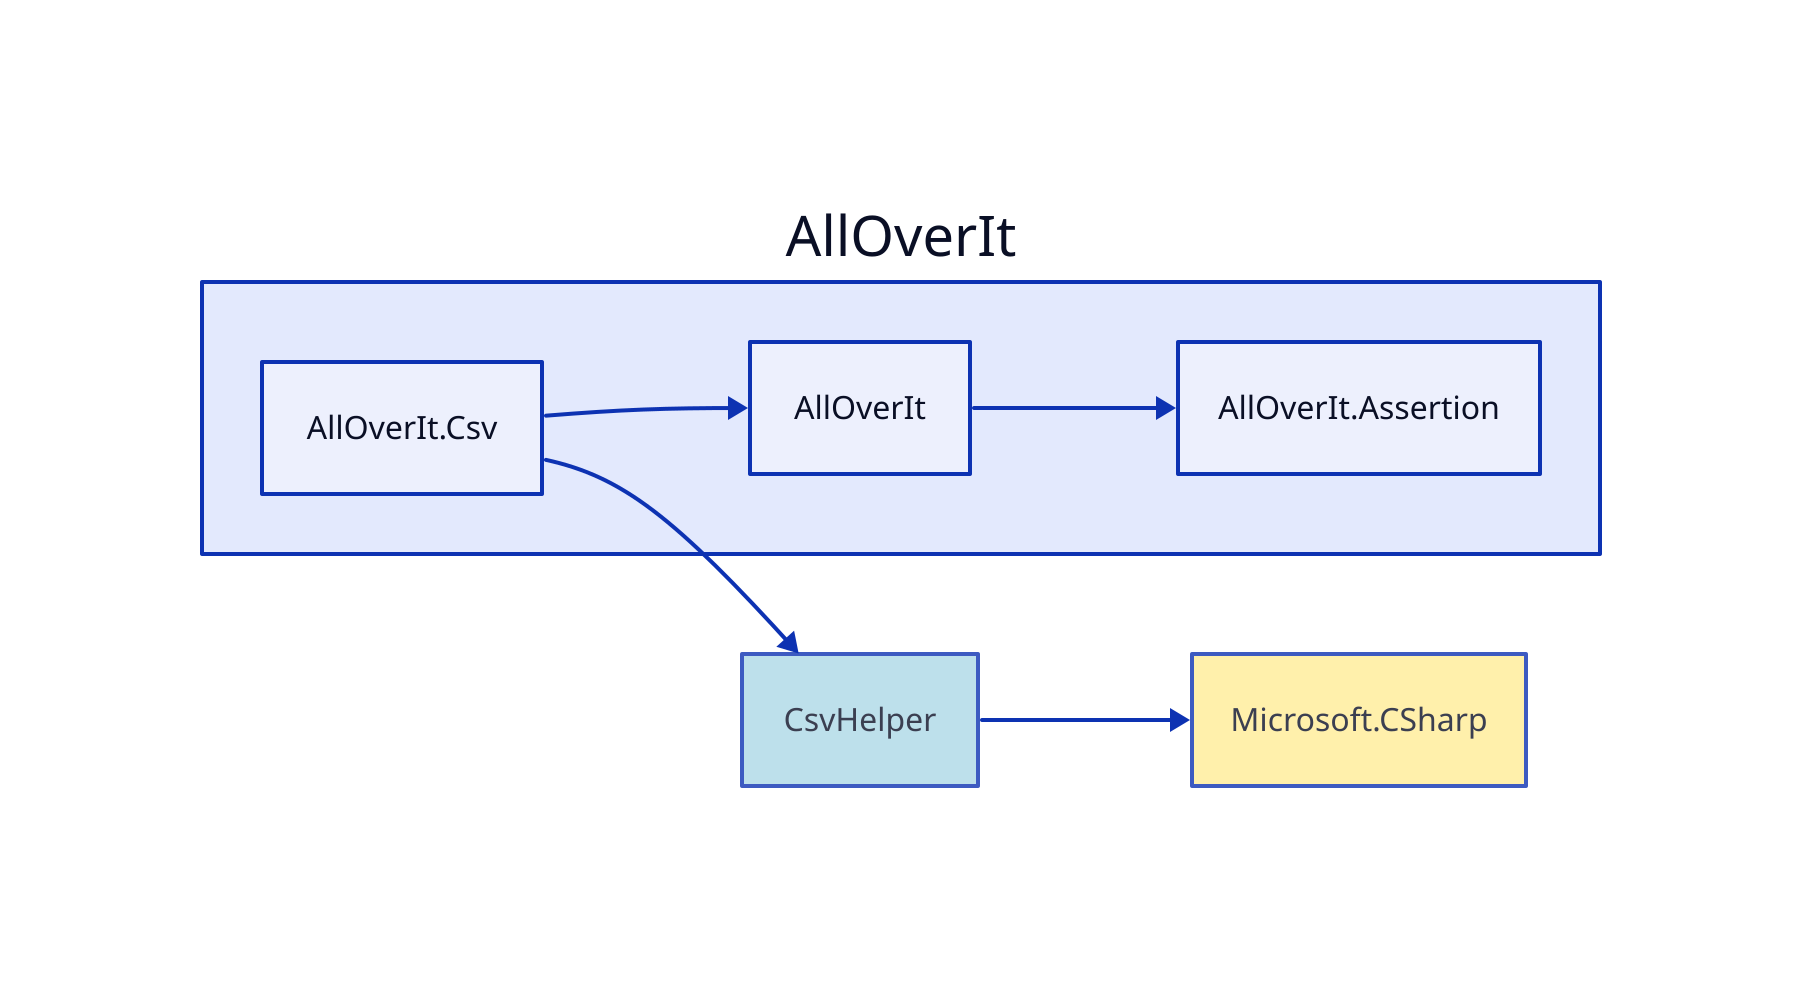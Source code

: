 direction: right

aoi: AllOverIt
aoi.alloverit-csv: AllOverIt.Csv
csvhelper: CsvHelper
csvhelper.style.fill: "#ADD8E6"
csvhelper.style.opacity: 0.8
microsoft-csharp: Microsoft.CSharp
microsoft-csharp.style.fill: "#FFEC96"
microsoft-csharp.style.opacity: 0.8
microsoft-csharp <- csvhelper
csvhelper <- aoi.alloverit-csv
aoi.alloverit: AllOverIt
aoi.alloverit-assertion: AllOverIt.Assertion
aoi.alloverit-assertion <- aoi.alloverit
aoi.alloverit <- aoi.alloverit-csv
